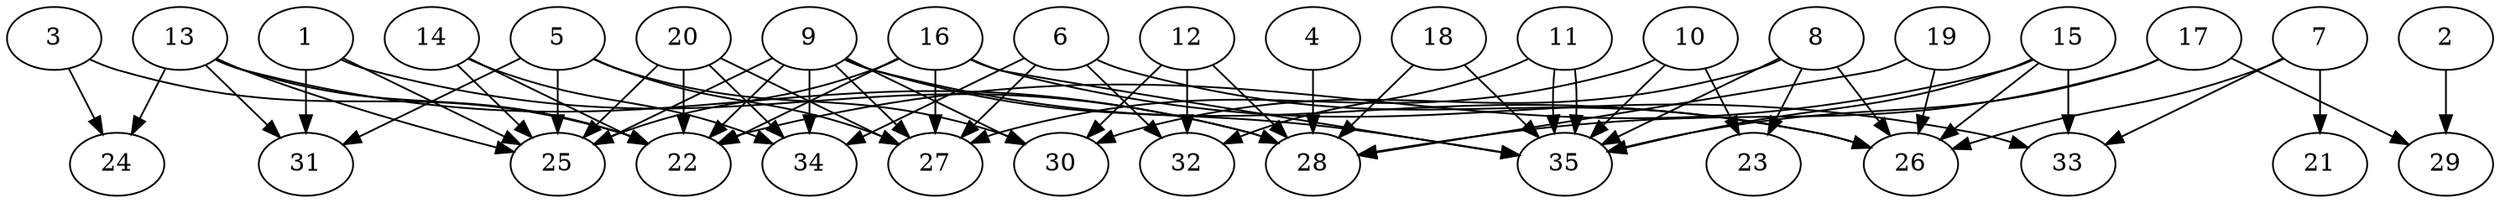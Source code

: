 // DAG automatically generated by daggen at Thu Oct  3 14:05:36 2019
// ./daggen --dot -n 35 --ccr 0.3 --fat 0.9 --regular 0.5 --density 0.5 --mindata 5242880 --maxdata 52428800 
digraph G {
  1 [size="136820053", alpha="0.07", expect_size="41046016"] 
  1 -> 25 [size ="41046016"]
  1 -> 28 [size ="41046016"]
  1 -> 31 [size ="41046016"]
  2 [size="126040747", alpha="0.18", expect_size="37812224"] 
  2 -> 29 [size ="37812224"]
  3 [size="118674773", alpha="0.11", expect_size="35602432"] 
  3 -> 22 [size ="35602432"]
  3 -> 24 [size ="35602432"]
  4 [size="47636480", alpha="0.08", expect_size="14290944"] 
  4 -> 28 [size ="14290944"]
  5 [size="74984107", alpha="0.06", expect_size="22495232"] 
  5 -> 25 [size ="22495232"]
  5 -> 27 [size ="22495232"]
  5 -> 30 [size ="22495232"]
  5 -> 31 [size ="22495232"]
  6 [size="80875520", alpha="0.16", expect_size="24262656"] 
  6 -> 26 [size ="24262656"]
  6 -> 27 [size ="24262656"]
  6 -> 32 [size ="24262656"]
  6 -> 34 [size ="24262656"]
  7 [size="122279253", alpha="0.01", expect_size="36683776"] 
  7 -> 21 [size ="36683776"]
  7 -> 26 [size ="36683776"]
  7 -> 33 [size ="36683776"]
  8 [size="64590507", alpha="0.03", expect_size="19377152"] 
  8 -> 23 [size ="19377152"]
  8 -> 26 [size ="19377152"]
  8 -> 30 [size ="19377152"]
  8 -> 35 [size ="19377152"]
  9 [size="60306773", alpha="0.10", expect_size="18092032"] 
  9 -> 22 [size ="18092032"]
  9 -> 25 [size ="18092032"]
  9 -> 26 [size ="18092032"]
  9 -> 27 [size ="18092032"]
  9 -> 30 [size ="18092032"]
  9 -> 34 [size ="18092032"]
  9 -> 35 [size ="18092032"]
  10 [size="136540160", alpha="0.17", expect_size="40962048"] 
  10 -> 23 [size ="40962048"]
  10 -> 27 [size ="40962048"]
  10 -> 35 [size ="40962048"]
  11 [size="162471253", alpha="0.17", expect_size="48741376"] 
  11 -> 32 [size ="48741376"]
  11 -> 35 [size ="48741376"]
  11 -> 35 [size ="48741376"]
  12 [size="57258667", alpha="0.07", expect_size="17177600"] 
  12 -> 28 [size ="17177600"]
  12 -> 30 [size ="17177600"]
  12 -> 32 [size ="17177600"]
  13 [size="42659840", alpha="0.07", expect_size="12797952"] 
  13 -> 22 [size ="12797952"]
  13 -> 24 [size ="12797952"]
  13 -> 25 [size ="12797952"]
  13 -> 28 [size ="12797952"]
  13 -> 31 [size ="12797952"]
  14 [size="130655573", alpha="0.06", expect_size="39196672"] 
  14 -> 22 [size ="39196672"]
  14 -> 25 [size ="39196672"]
  14 -> 34 [size ="39196672"]
  15 [size="32740693", alpha="0.06", expect_size="9822208"] 
  15 -> 22 [size ="9822208"]
  15 -> 26 [size ="9822208"]
  15 -> 33 [size ="9822208"]
  15 -> 35 [size ="9822208"]
  16 [size="77544107", alpha="0.01", expect_size="23263232"] 
  16 -> 22 [size ="23263232"]
  16 -> 25 [size ="23263232"]
  16 -> 27 [size ="23263232"]
  16 -> 33 [size ="23263232"]
  16 -> 35 [size ="23263232"]
  17 [size="44059307", alpha="0.20", expect_size="13217792"] 
  17 -> 28 [size ="13217792"]
  17 -> 29 [size ="13217792"]
  17 -> 35 [size ="13217792"]
  18 [size="54330027", alpha="0.05", expect_size="16299008"] 
  18 -> 28 [size ="16299008"]
  18 -> 35 [size ="16299008"]
  19 [size="75567787", alpha="0.09", expect_size="22670336"] 
  19 -> 26 [size ="22670336"]
  19 -> 28 [size ="22670336"]
  20 [size="155794773", alpha="0.06", expect_size="46738432"] 
  20 -> 22 [size ="46738432"]
  20 -> 25 [size ="46738432"]
  20 -> 27 [size ="46738432"]
  20 -> 34 [size ="46738432"]
  21 [size="135147520", alpha="0.19", expect_size="40544256"] 
  22 [size="108083200", alpha="0.05", expect_size="32424960"] 
  23 [size="162280107", alpha="0.04", expect_size="48684032"] 
  24 [size="57692160", alpha="0.07", expect_size="17307648"] 
  25 [size="102751573", alpha="0.18", expect_size="30825472"] 
  26 [size="152514560", alpha="0.16", expect_size="45754368"] 
  27 [size="157999787", alpha="0.08", expect_size="47399936"] 
  28 [size="154081280", alpha="0.05", expect_size="46224384"] 
  29 [size="35034453", alpha="0.08", expect_size="10510336"] 
  30 [size="105393493", alpha="0.07", expect_size="31618048"] 
  31 [size="154675200", alpha="0.03", expect_size="46402560"] 
  32 [size="144943787", alpha="0.05", expect_size="43483136"] 
  33 [size="27473920", alpha="0.10", expect_size="8242176"] 
  34 [size="60757333", alpha="0.10", expect_size="18227200"] 
  35 [size="117671253", alpha="0.11", expect_size="35301376"] 
}
